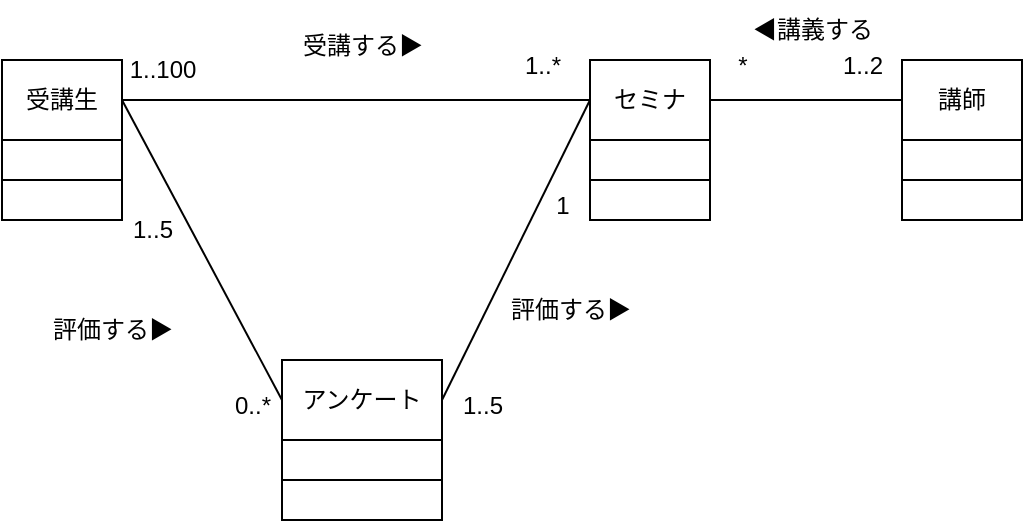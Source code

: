 <mxfile version="24.6.4" type="device">
  <diagram name="ページ1" id="EFtu_GESOs-qZYiQPB7U">
    <mxGraphModel dx="880" dy="468" grid="1" gridSize="10" guides="1" tooltips="1" connect="1" arrows="1" fold="1" page="1" pageScale="1" pageWidth="827" pageHeight="1169" math="0" shadow="0">
      <root>
        <mxCell id="0" />
        <mxCell id="1" parent="0" />
        <mxCell id="C82Ps603V7dBwi21fWiR-4" value="" style="shape=table;startSize=0;container=1;collapsible=0;childLayout=tableLayout;" parent="1" vertex="1">
          <mxGeometry x="90" y="110" width="60" height="80" as="geometry" />
        </mxCell>
        <mxCell id="C82Ps603V7dBwi21fWiR-5" value="" style="shape=tableRow;horizontal=0;startSize=0;swimlaneHead=0;swimlaneBody=0;strokeColor=inherit;top=0;left=0;bottom=0;right=0;collapsible=0;dropTarget=0;fillColor=none;points=[[0,0.5],[1,0.5]];portConstraint=eastwest;" parent="C82Ps603V7dBwi21fWiR-4" vertex="1">
          <mxGeometry width="60" height="40" as="geometry" />
        </mxCell>
        <mxCell id="C82Ps603V7dBwi21fWiR-6" value="受講生" style="shape=partialRectangle;html=1;whiteSpace=wrap;connectable=0;strokeColor=inherit;overflow=hidden;fillColor=none;top=0;left=0;bottom=0;right=0;pointerEvents=1;" parent="C82Ps603V7dBwi21fWiR-5" vertex="1">
          <mxGeometry width="60" height="40" as="geometry">
            <mxRectangle width="60" height="40" as="alternateBounds" />
          </mxGeometry>
        </mxCell>
        <mxCell id="C82Ps603V7dBwi21fWiR-7" value="" style="shape=tableRow;horizontal=0;startSize=0;swimlaneHead=0;swimlaneBody=0;strokeColor=inherit;top=0;left=0;bottom=0;right=0;collapsible=0;dropTarget=0;fillColor=none;points=[[0,0.5],[1,0.5]];portConstraint=eastwest;" parent="C82Ps603V7dBwi21fWiR-4" vertex="1">
          <mxGeometry y="40" width="60" height="20" as="geometry" />
        </mxCell>
        <mxCell id="C82Ps603V7dBwi21fWiR-8" value="" style="shape=partialRectangle;html=1;whiteSpace=wrap;connectable=0;strokeColor=inherit;overflow=hidden;fillColor=none;top=0;left=0;bottom=0;right=0;pointerEvents=1;" parent="C82Ps603V7dBwi21fWiR-7" vertex="1">
          <mxGeometry width="60" height="20" as="geometry">
            <mxRectangle width="60" height="20" as="alternateBounds" />
          </mxGeometry>
        </mxCell>
        <mxCell id="C82Ps603V7dBwi21fWiR-9" value="" style="shape=tableRow;horizontal=0;startSize=0;swimlaneHead=0;swimlaneBody=0;strokeColor=inherit;top=0;left=0;bottom=0;right=0;collapsible=0;dropTarget=0;fillColor=none;points=[[0,0.5],[1,0.5]];portConstraint=eastwest;" parent="C82Ps603V7dBwi21fWiR-4" vertex="1">
          <mxGeometry y="60" width="60" height="20" as="geometry" />
        </mxCell>
        <mxCell id="C82Ps603V7dBwi21fWiR-10" value="" style="shape=partialRectangle;html=1;whiteSpace=wrap;connectable=0;strokeColor=inherit;overflow=hidden;fillColor=none;top=0;left=0;bottom=0;right=0;pointerEvents=1;" parent="C82Ps603V7dBwi21fWiR-9" vertex="1">
          <mxGeometry width="60" height="20" as="geometry">
            <mxRectangle width="60" height="20" as="alternateBounds" />
          </mxGeometry>
        </mxCell>
        <mxCell id="C82Ps603V7dBwi21fWiR-11" value="" style="shape=table;startSize=0;container=1;collapsible=0;childLayout=tableLayout;" parent="1" vertex="1">
          <mxGeometry x="384" y="110" width="60" height="80" as="geometry" />
        </mxCell>
        <mxCell id="C82Ps603V7dBwi21fWiR-12" value="" style="shape=tableRow;horizontal=0;startSize=0;swimlaneHead=0;swimlaneBody=0;strokeColor=inherit;top=0;left=0;bottom=0;right=0;collapsible=0;dropTarget=0;fillColor=none;points=[[0,0.5],[1,0.5]];portConstraint=eastwest;" parent="C82Ps603V7dBwi21fWiR-11" vertex="1">
          <mxGeometry width="60" height="40" as="geometry" />
        </mxCell>
        <mxCell id="C82Ps603V7dBwi21fWiR-13" value="セミナ" style="shape=partialRectangle;html=1;whiteSpace=wrap;connectable=0;strokeColor=inherit;overflow=hidden;fillColor=none;top=0;left=0;bottom=0;right=0;pointerEvents=1;" parent="C82Ps603V7dBwi21fWiR-12" vertex="1">
          <mxGeometry width="60" height="40" as="geometry">
            <mxRectangle width="60" height="40" as="alternateBounds" />
          </mxGeometry>
        </mxCell>
        <mxCell id="C82Ps603V7dBwi21fWiR-14" value="" style="shape=tableRow;horizontal=0;startSize=0;swimlaneHead=0;swimlaneBody=0;strokeColor=inherit;top=0;left=0;bottom=0;right=0;collapsible=0;dropTarget=0;fillColor=none;points=[[0,0.5],[1,0.5]];portConstraint=eastwest;" parent="C82Ps603V7dBwi21fWiR-11" vertex="1">
          <mxGeometry y="40" width="60" height="20" as="geometry" />
        </mxCell>
        <mxCell id="C82Ps603V7dBwi21fWiR-15" value="" style="shape=partialRectangle;html=1;whiteSpace=wrap;connectable=0;strokeColor=inherit;overflow=hidden;fillColor=none;top=0;left=0;bottom=0;right=0;pointerEvents=1;" parent="C82Ps603V7dBwi21fWiR-14" vertex="1">
          <mxGeometry width="60" height="20" as="geometry">
            <mxRectangle width="60" height="20" as="alternateBounds" />
          </mxGeometry>
        </mxCell>
        <mxCell id="C82Ps603V7dBwi21fWiR-16" value="" style="shape=tableRow;horizontal=0;startSize=0;swimlaneHead=0;swimlaneBody=0;strokeColor=inherit;top=0;left=0;bottom=0;right=0;collapsible=0;dropTarget=0;fillColor=none;points=[[0,0.5],[1,0.5]];portConstraint=eastwest;" parent="C82Ps603V7dBwi21fWiR-11" vertex="1">
          <mxGeometry y="60" width="60" height="20" as="geometry" />
        </mxCell>
        <mxCell id="C82Ps603V7dBwi21fWiR-17" value="" style="shape=partialRectangle;html=1;whiteSpace=wrap;connectable=0;strokeColor=inherit;overflow=hidden;fillColor=none;top=0;left=0;bottom=0;right=0;pointerEvents=1;" parent="C82Ps603V7dBwi21fWiR-16" vertex="1">
          <mxGeometry width="60" height="20" as="geometry">
            <mxRectangle width="60" height="20" as="alternateBounds" />
          </mxGeometry>
        </mxCell>
        <mxCell id="C82Ps603V7dBwi21fWiR-18" value="" style="shape=table;startSize=0;container=1;collapsible=0;childLayout=tableLayout;" parent="1" vertex="1">
          <mxGeometry x="540" y="110" width="60" height="80" as="geometry" />
        </mxCell>
        <mxCell id="C82Ps603V7dBwi21fWiR-19" value="" style="shape=tableRow;horizontal=0;startSize=0;swimlaneHead=0;swimlaneBody=0;strokeColor=inherit;top=0;left=0;bottom=0;right=0;collapsible=0;dropTarget=0;fillColor=none;points=[[0,0.5],[1,0.5]];portConstraint=eastwest;" parent="C82Ps603V7dBwi21fWiR-18" vertex="1">
          <mxGeometry width="60" height="40" as="geometry" />
        </mxCell>
        <mxCell id="C82Ps603V7dBwi21fWiR-20" value="講師" style="shape=partialRectangle;html=1;whiteSpace=wrap;connectable=0;strokeColor=inherit;overflow=hidden;fillColor=none;top=0;left=0;bottom=0;right=0;pointerEvents=1;" parent="C82Ps603V7dBwi21fWiR-19" vertex="1">
          <mxGeometry width="60" height="40" as="geometry">
            <mxRectangle width="60" height="40" as="alternateBounds" />
          </mxGeometry>
        </mxCell>
        <mxCell id="C82Ps603V7dBwi21fWiR-21" value="" style="shape=tableRow;horizontal=0;startSize=0;swimlaneHead=0;swimlaneBody=0;strokeColor=inherit;top=0;left=0;bottom=0;right=0;collapsible=0;dropTarget=0;fillColor=none;points=[[0,0.5],[1,0.5]];portConstraint=eastwest;" parent="C82Ps603V7dBwi21fWiR-18" vertex="1">
          <mxGeometry y="40" width="60" height="20" as="geometry" />
        </mxCell>
        <mxCell id="C82Ps603V7dBwi21fWiR-22" value="" style="shape=partialRectangle;html=1;whiteSpace=wrap;connectable=0;strokeColor=inherit;overflow=hidden;fillColor=none;top=0;left=0;bottom=0;right=0;pointerEvents=1;" parent="C82Ps603V7dBwi21fWiR-21" vertex="1">
          <mxGeometry width="60" height="20" as="geometry">
            <mxRectangle width="60" height="20" as="alternateBounds" />
          </mxGeometry>
        </mxCell>
        <mxCell id="C82Ps603V7dBwi21fWiR-23" value="" style="shape=tableRow;horizontal=0;startSize=0;swimlaneHead=0;swimlaneBody=0;strokeColor=inherit;top=0;left=0;bottom=0;right=0;collapsible=0;dropTarget=0;fillColor=none;points=[[0,0.5],[1,0.5]];portConstraint=eastwest;" parent="C82Ps603V7dBwi21fWiR-18" vertex="1">
          <mxGeometry y="60" width="60" height="20" as="geometry" />
        </mxCell>
        <mxCell id="C82Ps603V7dBwi21fWiR-24" value="" style="shape=partialRectangle;html=1;whiteSpace=wrap;connectable=0;strokeColor=inherit;overflow=hidden;fillColor=none;top=0;left=0;bottom=0;right=0;pointerEvents=1;" parent="C82Ps603V7dBwi21fWiR-23" vertex="1">
          <mxGeometry width="60" height="20" as="geometry">
            <mxRectangle width="60" height="20" as="alternateBounds" />
          </mxGeometry>
        </mxCell>
        <mxCell id="C82Ps603V7dBwi21fWiR-25" value="" style="shape=table;startSize=0;container=1;collapsible=0;childLayout=tableLayout;" parent="1" vertex="1">
          <mxGeometry x="230" y="260" width="80" height="80" as="geometry" />
        </mxCell>
        <mxCell id="C82Ps603V7dBwi21fWiR-26" value="" style="shape=tableRow;horizontal=0;startSize=0;swimlaneHead=0;swimlaneBody=0;strokeColor=inherit;top=0;left=0;bottom=0;right=0;collapsible=0;dropTarget=0;fillColor=none;points=[[0,0.5],[1,0.5]];portConstraint=eastwest;" parent="C82Ps603V7dBwi21fWiR-25" vertex="1">
          <mxGeometry width="80" height="40" as="geometry" />
        </mxCell>
        <mxCell id="C82Ps603V7dBwi21fWiR-27" value="アンケート" style="shape=partialRectangle;html=1;whiteSpace=wrap;connectable=0;strokeColor=inherit;overflow=hidden;fillColor=none;top=0;left=0;bottom=0;right=0;pointerEvents=1;" parent="C82Ps603V7dBwi21fWiR-26" vertex="1">
          <mxGeometry width="80" height="40" as="geometry">
            <mxRectangle width="80" height="40" as="alternateBounds" />
          </mxGeometry>
        </mxCell>
        <mxCell id="C82Ps603V7dBwi21fWiR-28" value="" style="shape=tableRow;horizontal=0;startSize=0;swimlaneHead=0;swimlaneBody=0;strokeColor=inherit;top=0;left=0;bottom=0;right=0;collapsible=0;dropTarget=0;fillColor=none;points=[[0,0.5],[1,0.5]];portConstraint=eastwest;" parent="C82Ps603V7dBwi21fWiR-25" vertex="1">
          <mxGeometry y="40" width="80" height="20" as="geometry" />
        </mxCell>
        <mxCell id="C82Ps603V7dBwi21fWiR-29" value="" style="shape=partialRectangle;html=1;whiteSpace=wrap;connectable=0;strokeColor=inherit;overflow=hidden;fillColor=none;top=0;left=0;bottom=0;right=0;pointerEvents=1;" parent="C82Ps603V7dBwi21fWiR-28" vertex="1">
          <mxGeometry width="80" height="20" as="geometry">
            <mxRectangle width="80" height="20" as="alternateBounds" />
          </mxGeometry>
        </mxCell>
        <mxCell id="C82Ps603V7dBwi21fWiR-30" value="" style="shape=tableRow;horizontal=0;startSize=0;swimlaneHead=0;swimlaneBody=0;strokeColor=inherit;top=0;left=0;bottom=0;right=0;collapsible=0;dropTarget=0;fillColor=none;points=[[0,0.5],[1,0.5]];portConstraint=eastwest;" parent="C82Ps603V7dBwi21fWiR-25" vertex="1">
          <mxGeometry y="60" width="80" height="20" as="geometry" />
        </mxCell>
        <mxCell id="C82Ps603V7dBwi21fWiR-31" value="" style="shape=partialRectangle;html=1;whiteSpace=wrap;connectable=0;strokeColor=inherit;overflow=hidden;fillColor=none;top=0;left=0;bottom=0;right=0;pointerEvents=1;" parent="C82Ps603V7dBwi21fWiR-30" vertex="1">
          <mxGeometry width="80" height="20" as="geometry">
            <mxRectangle width="80" height="20" as="alternateBounds" />
          </mxGeometry>
        </mxCell>
        <mxCell id="C82Ps603V7dBwi21fWiR-32" style="edgeStyle=orthogonalEdgeStyle;rounded=0;orthogonalLoop=1;jettySize=auto;html=1;exitX=1;exitY=0.5;exitDx=0;exitDy=0;entryX=0;entryY=0.5;entryDx=0;entryDy=0;endArrow=none;endFill=0;" parent="1" source="C82Ps603V7dBwi21fWiR-5" target="C82Ps603V7dBwi21fWiR-12" edge="1">
          <mxGeometry relative="1" as="geometry" />
        </mxCell>
        <mxCell id="C82Ps603V7dBwi21fWiR-33" style="edgeStyle=orthogonalEdgeStyle;rounded=0;orthogonalLoop=1;jettySize=auto;html=1;exitX=1;exitY=0.5;exitDx=0;exitDy=0;entryX=0;entryY=0.5;entryDx=0;entryDy=0;endArrow=none;endFill=0;" parent="1" source="C82Ps603V7dBwi21fWiR-12" target="C82Ps603V7dBwi21fWiR-19" edge="1">
          <mxGeometry relative="1" as="geometry" />
        </mxCell>
        <mxCell id="C82Ps603V7dBwi21fWiR-34" style="rounded=0;orthogonalLoop=1;jettySize=auto;html=1;exitX=1;exitY=0.5;exitDx=0;exitDy=0;entryX=0;entryY=0.5;entryDx=0;entryDy=0;endArrow=none;endFill=0;" parent="1" source="C82Ps603V7dBwi21fWiR-5" target="C82Ps603V7dBwi21fWiR-26" edge="1">
          <mxGeometry relative="1" as="geometry" />
        </mxCell>
        <mxCell id="C82Ps603V7dBwi21fWiR-35" style="rounded=0;orthogonalLoop=1;jettySize=auto;html=1;exitX=1;exitY=0.5;exitDx=0;exitDy=0;entryX=0;entryY=0.5;entryDx=0;entryDy=0;endArrow=none;endFill=0;" parent="1" source="C82Ps603V7dBwi21fWiR-26" target="C82Ps603V7dBwi21fWiR-12" edge="1">
          <mxGeometry relative="1" as="geometry" />
        </mxCell>
        <mxCell id="C82Ps603V7dBwi21fWiR-36" value="受講する▶" style="text;html=1;align=center;verticalAlign=middle;resizable=0;points=[];autosize=1;strokeColor=none;fillColor=none;" parent="1" vertex="1">
          <mxGeometry x="230" y="88" width="80" height="30" as="geometry" />
        </mxCell>
        <mxCell id="C82Ps603V7dBwi21fWiR-37" value="◀講義する" style="text;html=1;align=center;verticalAlign=middle;resizable=0;points=[];autosize=1;strokeColor=none;fillColor=none;" parent="1" vertex="1">
          <mxGeometry x="455" y="80" width="80" height="30" as="geometry" />
        </mxCell>
        <mxCell id="C82Ps603V7dBwi21fWiR-38" value="評価する▶" style="text;html=1;align=center;verticalAlign=middle;resizable=0;points=[];autosize=1;strokeColor=none;fillColor=none;" parent="1" vertex="1">
          <mxGeometry x="105" y="230" width="80" height="30" as="geometry" />
        </mxCell>
        <mxCell id="C82Ps603V7dBwi21fWiR-39" value="評価する▶" style="text;html=1;align=center;verticalAlign=middle;resizable=0;points=[];autosize=1;strokeColor=none;fillColor=none;" parent="1" vertex="1">
          <mxGeometry x="334" y="220" width="80" height="30" as="geometry" />
        </mxCell>
        <mxCell id="C82Ps603V7dBwi21fWiR-40" value="1..100" style="text;html=1;align=center;verticalAlign=middle;resizable=0;points=[];autosize=1;strokeColor=none;fillColor=none;" parent="1" vertex="1">
          <mxGeometry x="140" y="100" width="60" height="30" as="geometry" />
        </mxCell>
        <mxCell id="C82Ps603V7dBwi21fWiR-41" value="1..*" style="text;html=1;align=center;verticalAlign=middle;resizable=0;points=[];autosize=1;strokeColor=none;fillColor=none;" parent="1" vertex="1">
          <mxGeometry x="340" y="98" width="40" height="30" as="geometry" />
        </mxCell>
        <mxCell id="C82Ps603V7dBwi21fWiR-42" value="*" style="text;html=1;align=center;verticalAlign=middle;resizable=0;points=[];autosize=1;strokeColor=none;fillColor=none;" parent="1" vertex="1">
          <mxGeometry x="445" y="98" width="30" height="30" as="geometry" />
        </mxCell>
        <mxCell id="C82Ps603V7dBwi21fWiR-43" value="1..2" style="text;html=1;align=center;verticalAlign=middle;resizable=0;points=[];autosize=1;strokeColor=none;fillColor=none;" parent="1" vertex="1">
          <mxGeometry x="500" y="98" width="40" height="30" as="geometry" />
        </mxCell>
        <mxCell id="C82Ps603V7dBwi21fWiR-44" value="1..5" style="text;html=1;align=center;verticalAlign=middle;resizable=0;points=[];autosize=1;strokeColor=none;fillColor=none;" parent="1" vertex="1">
          <mxGeometry x="145" y="180" width="40" height="30" as="geometry" />
        </mxCell>
        <mxCell id="C82Ps603V7dBwi21fWiR-45" value="0..*" style="text;html=1;align=center;verticalAlign=middle;resizable=0;points=[];autosize=1;strokeColor=none;fillColor=none;" parent="1" vertex="1">
          <mxGeometry x="195" y="268" width="40" height="30" as="geometry" />
        </mxCell>
        <mxCell id="C82Ps603V7dBwi21fWiR-46" value="1" style="text;html=1;align=center;verticalAlign=middle;resizable=0;points=[];autosize=1;strokeColor=none;fillColor=none;" parent="1" vertex="1">
          <mxGeometry x="355" y="168" width="30" height="30" as="geometry" />
        </mxCell>
        <mxCell id="C82Ps603V7dBwi21fWiR-47" value="1..5" style="text;html=1;align=center;verticalAlign=middle;resizable=0;points=[];autosize=1;strokeColor=none;fillColor=none;" parent="1" vertex="1">
          <mxGeometry x="310" y="268" width="40" height="30" as="geometry" />
        </mxCell>
      </root>
    </mxGraphModel>
  </diagram>
</mxfile>
